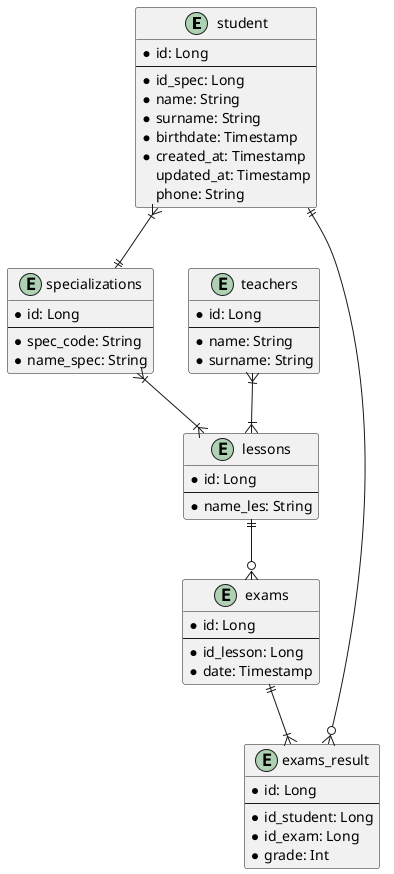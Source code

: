 @startuml

entity student {
  * id: Long
  --
  * id_spec: Long
  * name: String
  * surname: String
  * birthdate: Timestamp
  * created_at: Timestamp
  updated_at: Timestamp
  phone: String
}

entity specializations {
  * id: Long
  --
  * spec_code: String
  * name_spec: String
}

entity lessons {
  * id: Long
  --
  * name_les: String
}

entity teachers {
  * id: Long
  --
  * name: String
  * surname: String
}

entity exams {
  * id: Long
  --
  * id_lesson: Long
  * date: Timestamp
}

entity exams_result {
  * id: Long
  --
  * id_student: Long
  * id_exam: Long
  * grade: Int
}

student }|--|| specializations
specializations }|--|{ lessons
teachers }|--|{ lessons
lessons ||--o{ exams
exams ||--|{ exams_result
student ||--o{ exams_result

@enduml
